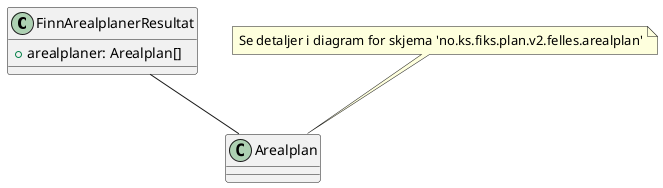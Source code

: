 @startuml

class FinnArealplanerResultat {
    +arealplaner: Arealplan[]
}

FinnArealplanerResultat -- Arealplan

note top of Arealplan : Se detaljer i diagram for skjema 'no.ks.fiks.plan.v2.felles.arealplan'

@enduml